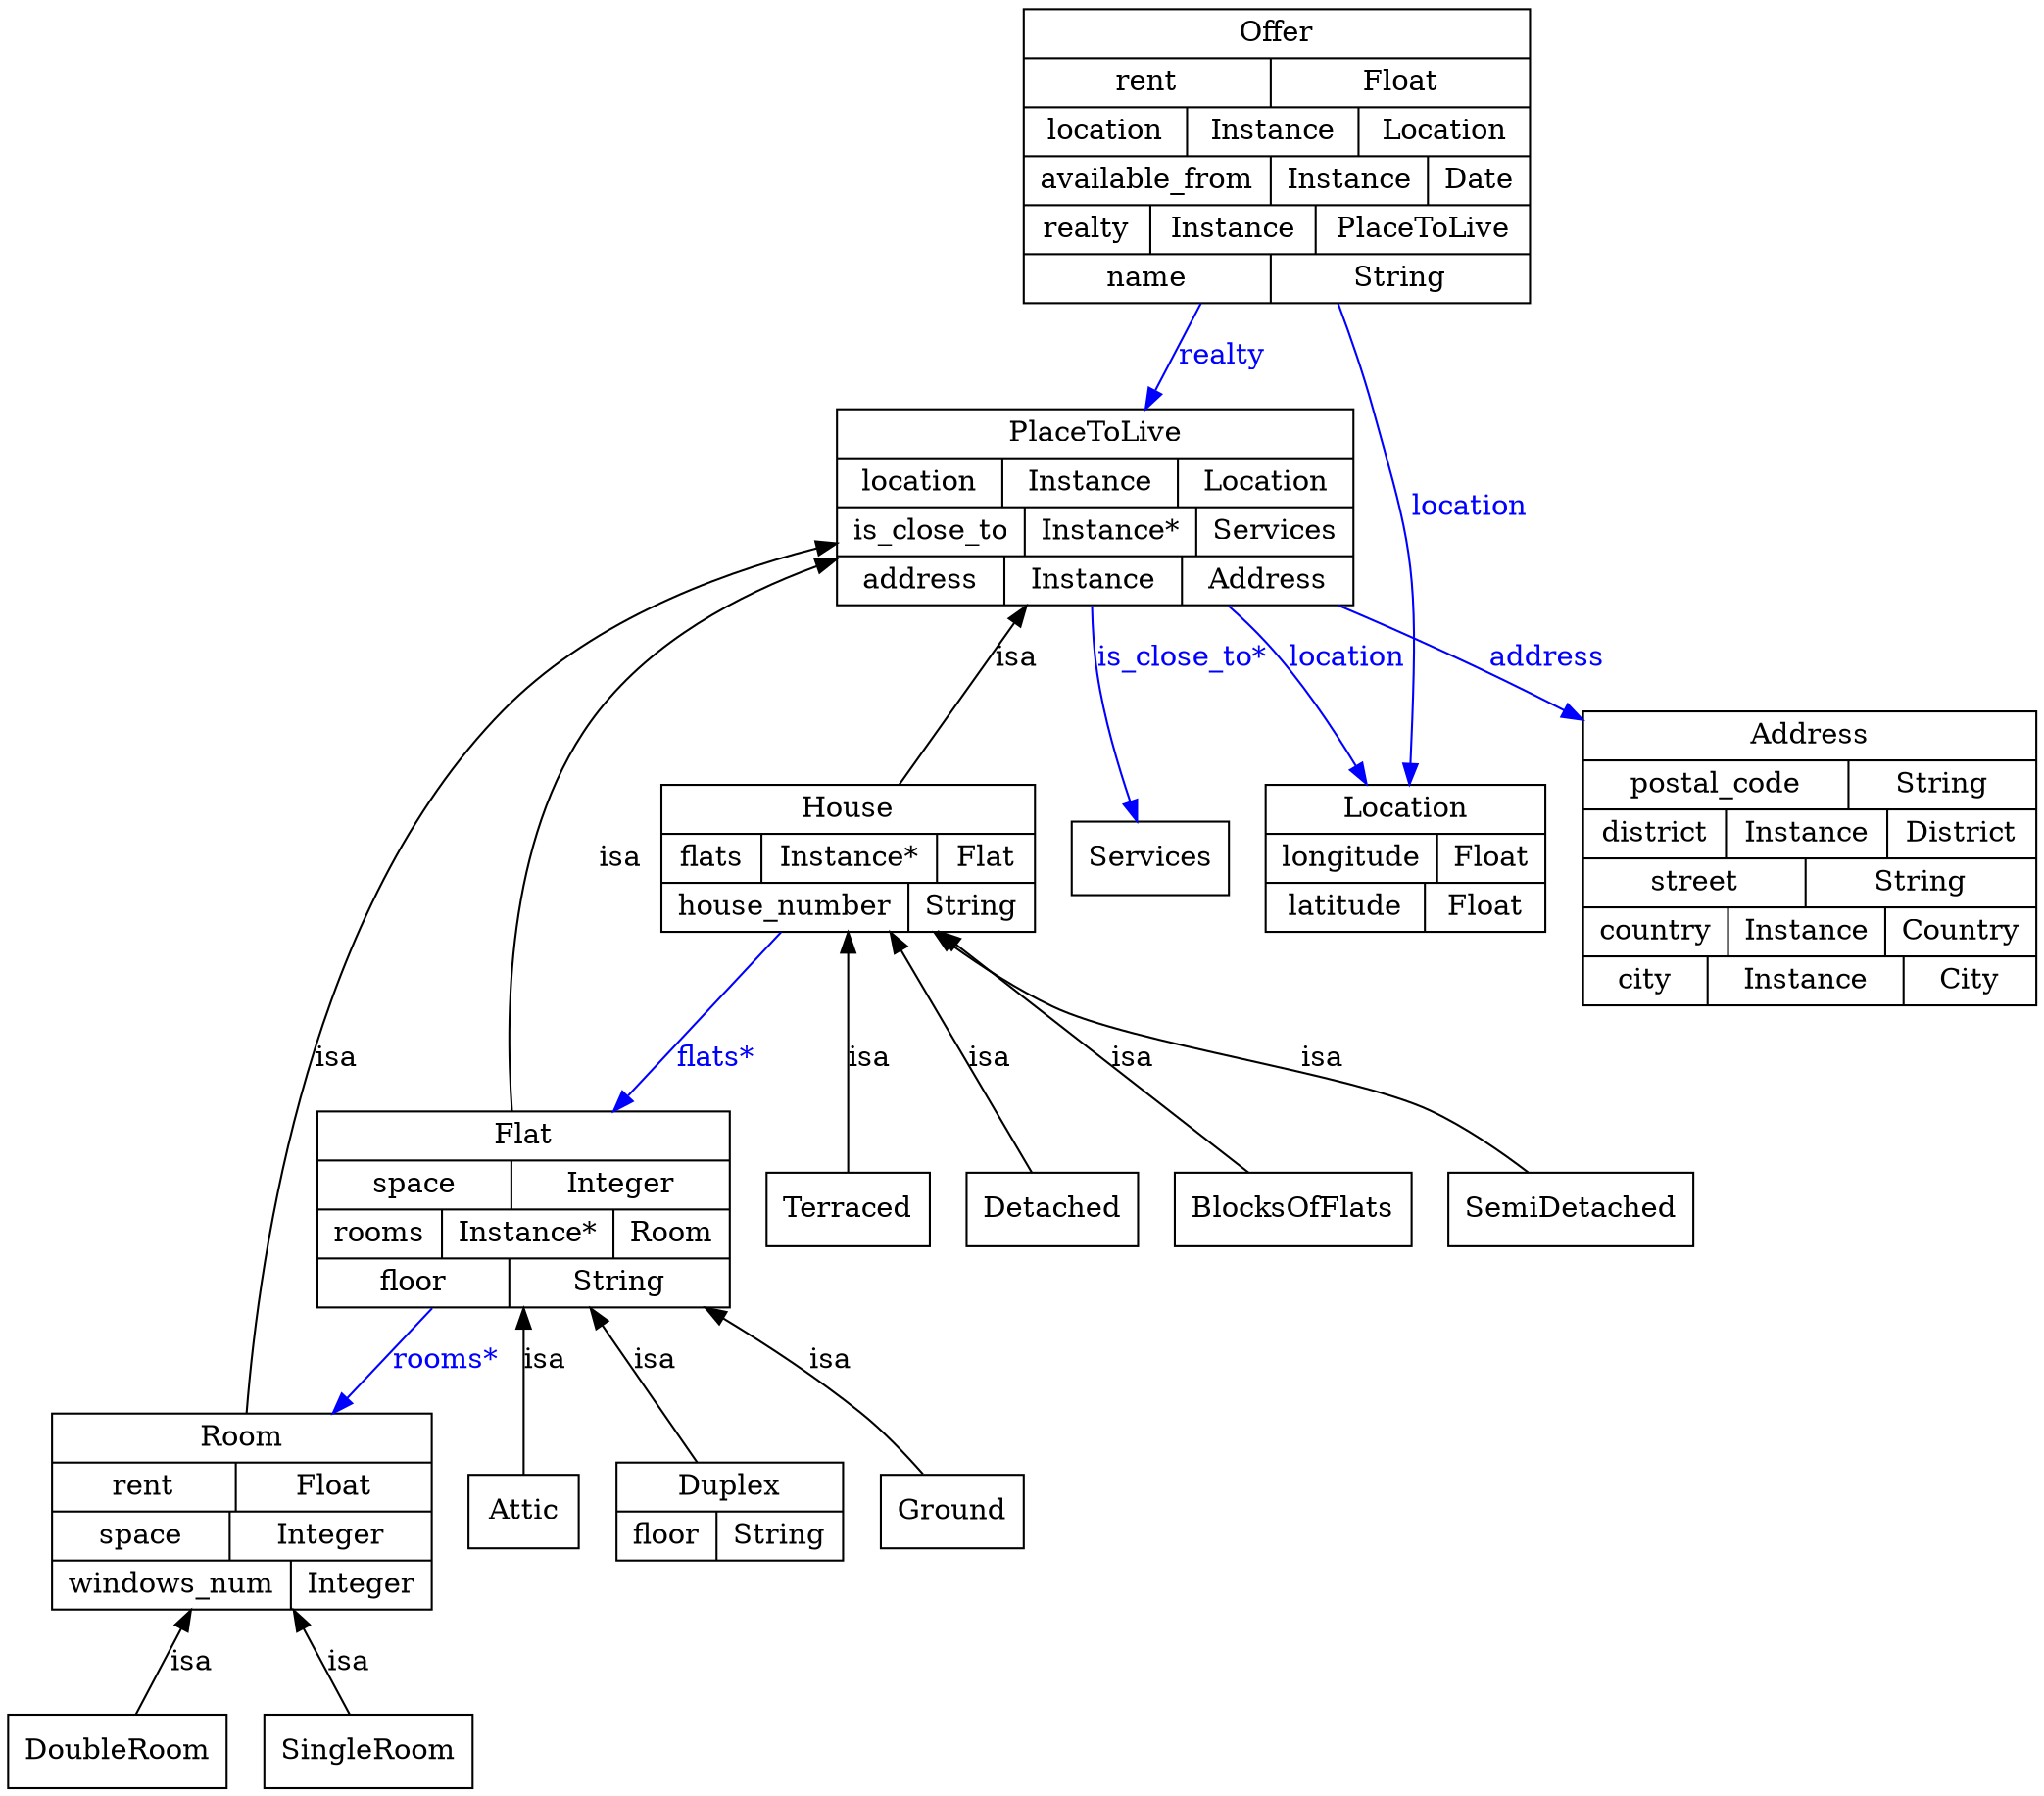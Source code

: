 digraph house {
	node [label="\N"];
	graph [bb="0,0,843,872"];
	Room [label="{Room|{rent|Float}|{space|Integer}|{windows_num|Integer}}", shape=record, color="0.0,0.0,0.0", fontcolor="0.0,0.0,0.0", pos="99,136", rects="22,160,176,184 22,136,95,160 95,136,176,160 22,112,95,136 95,112,176,136 22,88,120,112 120,88,176,112", width="2.14", height="1.33"];
	PlaceToLive [label="{PlaceToLive|{location|Instance|{Location}}|{is_close_to|Instance*|{Services}}|{address|Instance|{Address}}}", shape=record, color="0.0,0.0,0.0", fontcolor="0.0,0.0,0.0", pos="456,628", rects="351,652,562,676 351,628,419,652 419,628,489,652 489,628,562,652 351,604,430,628 430,604,499,628 499,604,562,628 351,580,418,604 \
418,580,490,604 490,580,562,604", width="2.92", height="1.33"];
	DoubleRoom [label=DoubleRoom, shape=box, color="0.0,0.0,0.0", fontcolor="0.0,0.0,0.0", pos="46,18", width="1.28", height="0.50"];
	SingleRoom [label=SingleRoom, shape=box, color="0.0,0.0,0.0", fontcolor="0.0,0.0,0.0", pos="152,18", width="1.17", height="0.50"];
	Services [label=Services, shape=box, color="0.0,0.0,0.0", fontcolor="0.0,0.0,0.0", pos="480,456", width="0.86", height="0.50"];
	Attic [label=Attic, shape=box, color="0.0,0.0,0.0", fontcolor="0.0,0.0,0.0", pos="221,136", width="0.75", height="0.50"];
	Flat [label="{Flat|{space|Integer}|{rooms|Instance*|{Room}}|{floor|String}}", shape=record, color="0.0,0.0,0.0", fontcolor="0.0,0.0,0.0", pos="221,284", rects="135,308,307,332 135,284,217,308 217,284,307,308 135,260,187,284 187,260,256,284 256,260,307,284 135,236,217,260 217,236,307,260", width="2.39", height="1.33"];
	Terraced [label=Terraced, shape=box, color="0.0,0.0,0.0", fontcolor="0.0,0.0,0.0", pos="357,284", width="0.89", height="0.50"];
	House [label="{House|{flats|Instance*|{Flat}}|{house_number|String}}", shape=record, color="0.0,0.0,0.0", fontcolor="0.0,0.0,0.0", pos="357,456", rects="283,468,431,492 283,444,323,468 323,444,392,468 392,444,431,468 283,420,381,444 381,420,431,444", width="2.06", height="1.00"];
	Duplex [label="{Duplex|{floor|String}}", shape=record, color="0.0,0.0,0.0", fontcolor="0.0,0.0,0.0", pos="312,136", rects="266,136,359,160 266,112,309,136 309,112,359,136", width="1.28", height="0.67"];
	Ground [label=Ground, shape=box, color="0.0,0.0,0.0", fontcolor="0.0,0.0,0.0", pos="405,136", width="0.81", height="0.50"];
	Detached [label=Detached, shape=box, color="0.0,0.0,0.0", fontcolor="0.0,0.0,0.0", pos="442,284", width="0.97", height="0.50"];
	BlocksOfFlats [label=BlocksOfFlats, shape=box, color="0.0,0.0,0.0", fontcolor="0.0,0.0,0.0", pos="543,284", width="1.33", height="0.50"];
	SemiDetached [label=SemiDetached, shape=box, color="0.0,0.0,0.0", fontcolor="0.0,0.0,0.0", pos="657,284", width="1.33", height="0.50"];
	Location [label="{Location|{longitude|Float}|{latitude|Float}}", shape=record, color="0.0,0.0,0.0", fontcolor="0.0,0.0,0.0", pos="586,456", rects="529,468,643,492 529,444,597,468 597,444,643,468 529,420,592,444 592,420,643,444", width="1.58", height="1.00"];
	Address [label="{Address|{postal_code|String}|{district|Instance|{District}}|{street|String}|{country|Instance|{Country}}|{city|Instance|{City}}\
}", shape=record, color="0.0,0.0,0.0", fontcolor="0.0,0.0,0.0", pos="752,456", rects="661,504,844,528 661,480,769,504 769,480,844,504 661,456,718,480 718,456,783,480 783,456,844,480 661,432,751,456 751,432,844,456 \
661,408,719,432 719,408,782,432 782,408,844,432 661,384,712,408 712,384,789,408 789,384,844,408", width="2.53", height="2.00"];
	Offer [label="{Offer|{rent|Float}|{location|Instance|{Location}}|{available_from|Instance|{Date}}|{realty|Instance|{PlaceToLive}}|{name|String\
}}", shape=record, color="0.0,0.0,0.0", fontcolor="0.0,0.0,0.0", pos="559,800", rects="456,848,662,872 456,824,555,848 555,824,662,848 456,800,522,824 522,800,590,824 590,800,662,824 456,776,555,800 555,776,618,800 \
618,776,662,800 456,752,507,776 507,752,572,776 572,752,662,776 456,728,557,752 557,728,662,752", width="2.86", height="2.00"];
	PlaceToLive -> Room [dir=back, label=isa, color="0.0,0.0,0.0", fontcolor="0.0,0.0,0.0", pos="s,351,606 341,603 296,589 247,564 213,528 124,429 104,265 100,184", lp="140,358"];
	Room -> DoubleRoom [dir=back, label=isa, color="0.0,0.0,0.0", fontcolor="0.0,0.0,0.0", pos="s,77,88 73,79 66,63 59,48 54,36", lp="78,62"];
	Room -> SingleRoom [dir=back, label=isa, color="0.0,0.0,0.0", fontcolor="0.0,0.0,0.0", pos="s,121,88 125,79 132,63 139,48 144,36", lp="144,62"];
	Flat -> Attic [dir=back, label=isa, color="0.0,0.0,0.0", fontcolor="0.0,0.0,0.0", pos="s,221,236 221,226 221,200 221,172 221,154", lp="229,210"];
	House -> Terraced [dir=back, label=isa, color="0.0,0.0,0.0", fontcolor="0.0,0.0,0.0", pos="s,357,420 357,410 357,375 357,327 357,302", lp="365,358"];
	Flat -> Duplex [dir=back, label=isa, color="0.0,0.0,0.0", fontcolor="0.0,0.0,0.0", pos="s,251,236 256,227 270,204 286,179 297,160", lp="278,210"];
	Flat -> Ground [dir=back, label=isa, color="0.0,0.0,0.0", fontcolor="0.0,0.0,0.0", pos="s,300,236 308,230 329,217 349,201 367,184 377,175 386,164 392,154", lp="355,210"];
	House -> Detached [dir=back, label=isa, color="0.0,0.0,0.0", fontcolor="0.0,0.0,0.0", pos="s,375,420 380,411 397,375 420,328 433,302", lp="416,358"];
	PlaceToLive -> House [dir=back, label=isa, color="0.0,0.0,0.0", fontcolor="0.0,0.0,0.0", pos="s,428,580 423,571 408,545 391,515 378,492", lp="427,554"];
	House -> Flat [label="flats*", color="0.6666667,1.0,1.0", fontcolor="0.6666667,1.0,1.0", style=filled, pos="e,259,332 328,420 310,397 286,366 265,340", lp="302,358"];
	House -> BlocksOfFlats [dir=back, label=isa, color="0.0,0.0,0.0", fontcolor="0.0,0.0,0.0", pos="s,396,420 404,413 442,377 496,328 524,302", lp="475,358"];
	House -> SemiDetached [dir=back, label=isa, color="0.0,0.0,0.0", fontcolor="0.0,0.0,0.0", pos="s,392,420 399,413 412,403 426,392 440,384 472,365 567,350 600,332 614,324 628,312 638,302", lp="549,358"];
	PlaceToLive -> Location [label=location, color="0.6666667,1.0,1.0", fontcolor="0.6666667,1.0,1.0", style=filled, pos="e,569,492 511,580 517,574 522,568 527,562 542,543 554,521 564,501", lp="558,554"];
	PlaceToLive -> Services [label="is_close_to*", color="0.6666667,1.0,1.0", fontcolor="0.6666667,1.0,1.0", style=filled, pos="e,474,474 455,580 455,569 456,557 457,546 460,525 466,501 471,484", lp="492,554"];
	PlaceToLive -> Address [label=address, color="0.6666667,1.0,1.0", fontcolor="0.6666667,1.0,1.0", style=filled, pos="e,661,522 556,580 587,564 622,546 652,528 652,528 652,528 653,528", lp="635,554"];
	Offer -> Location [label=location, color="0.6666667,1.0,1.0", fontcolor="0.6666667,1.0,1.0", style=filled, pos="e,586,492 568,728 574,681 581,618 585,562 586,543 586,521 586,502", lp="604,628"];
	Offer -> PlaceToLive [label=realty, color="0.6666667,1.0,1.0", fontcolor="0.6666667,1.0,1.0", style=filled, pos="e,485,676 516,728 507,714 498,699 490,685", lp="519,702"];
	PlaceToLive -> Flat [dir=back, label=isa, color="0.0,0.0,0.0", fontcolor="0.0,0.0,0.0", pos="s,351,596 342,592 310,577 279,556 258,528 217,470 213,385 216,332", lp="269,456"];
	Flat -> Room [label="rooms*", color="0.6666667,1.0,1.0", fontcolor="0.6666667,1.0,1.0", style=filled, pos="e,139,184 181,236 170,222 157,207 145,192", lp="189,210"];
}
